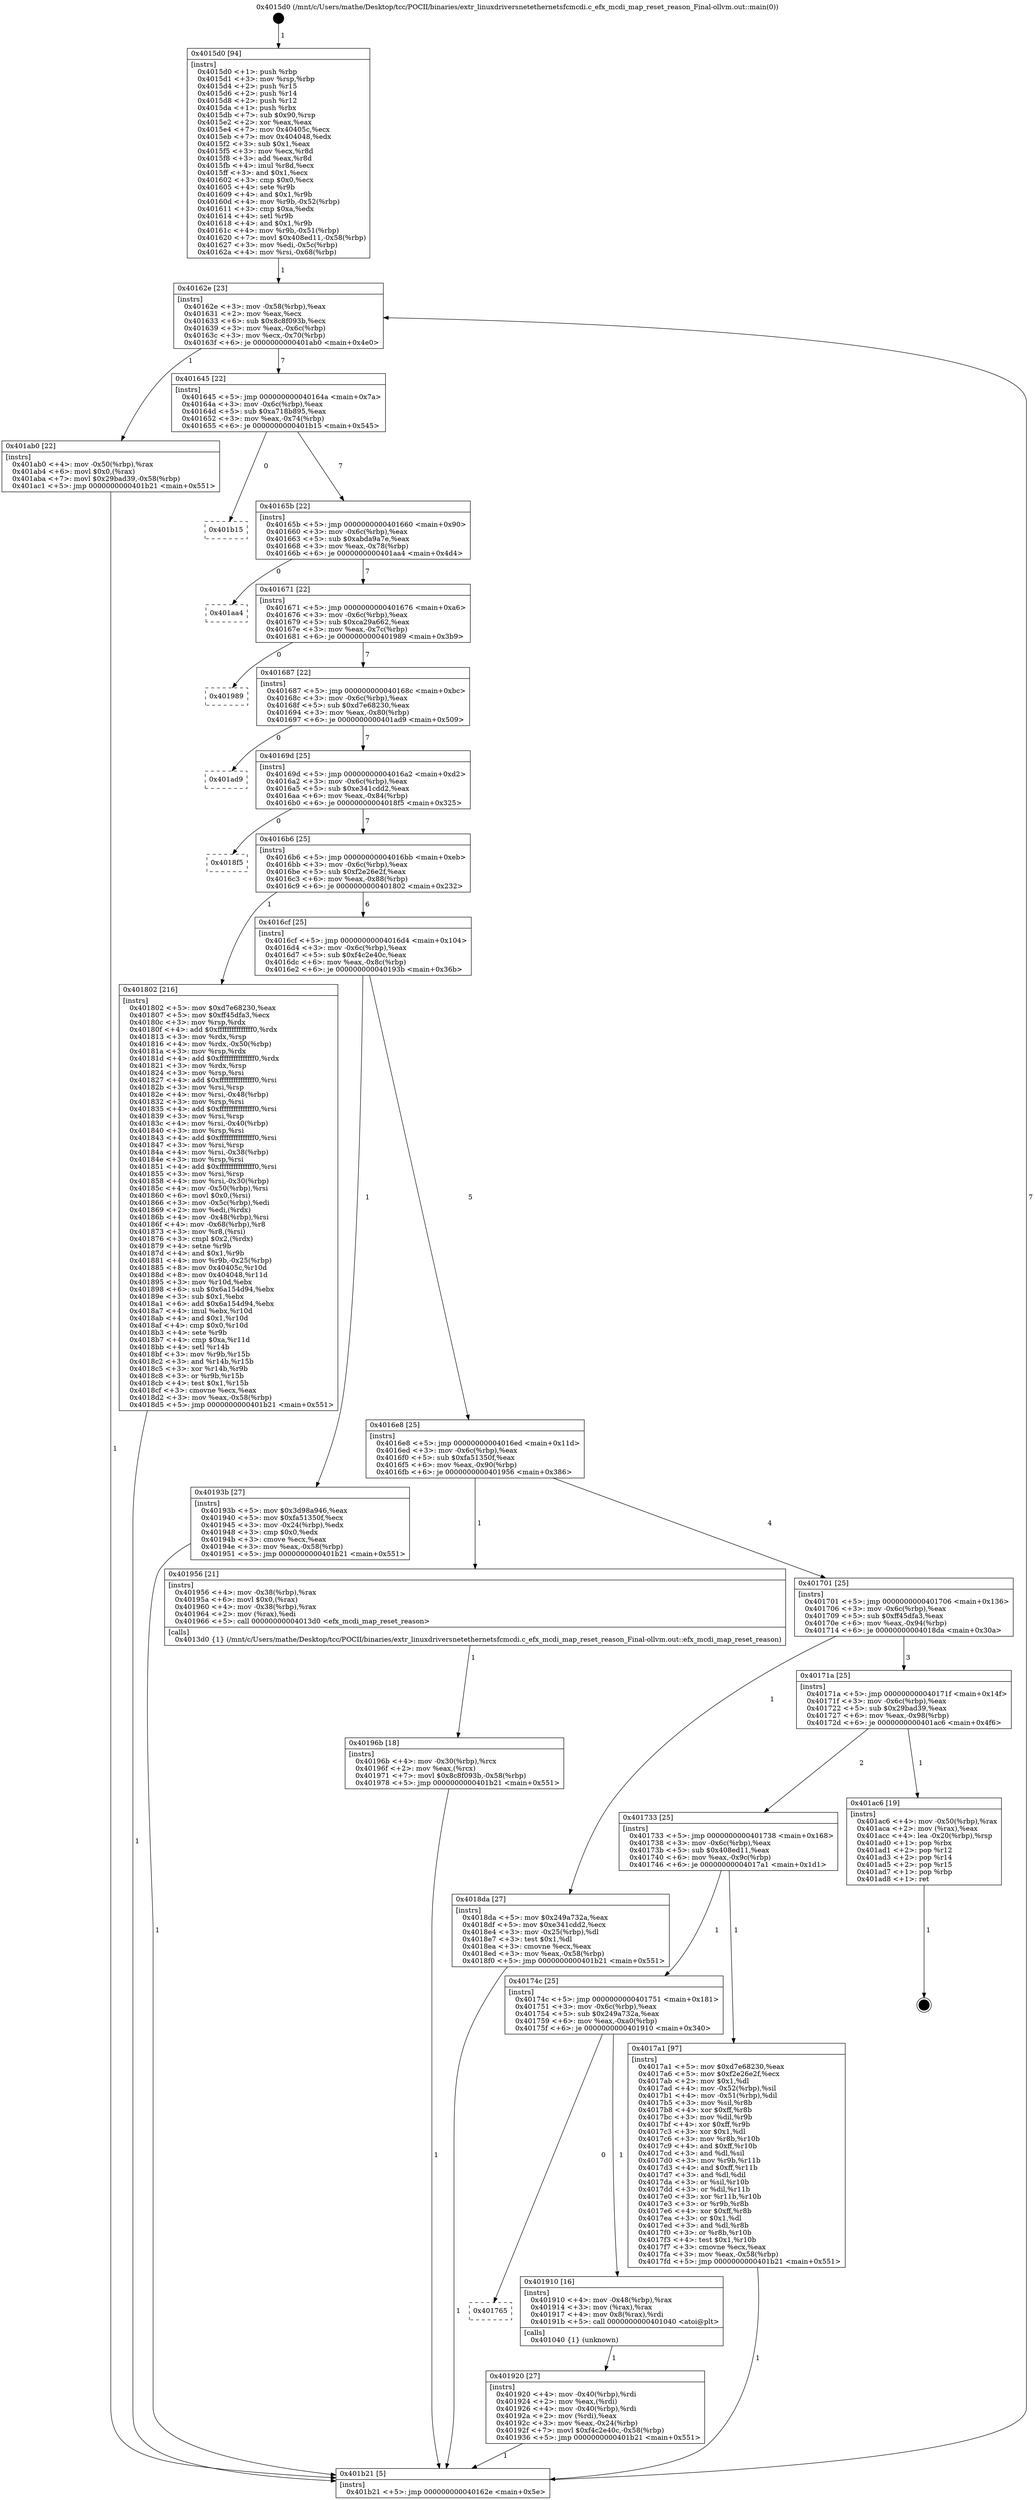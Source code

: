 digraph "0x4015d0" {
  label = "0x4015d0 (/mnt/c/Users/mathe/Desktop/tcc/POCII/binaries/extr_linuxdriversnetethernetsfcmcdi.c_efx_mcdi_map_reset_reason_Final-ollvm.out::main(0))"
  labelloc = "t"
  node[shape=record]

  Entry [label="",width=0.3,height=0.3,shape=circle,fillcolor=black,style=filled]
  "0x40162e" [label="{
     0x40162e [23]\l
     | [instrs]\l
     &nbsp;&nbsp;0x40162e \<+3\>: mov -0x58(%rbp),%eax\l
     &nbsp;&nbsp;0x401631 \<+2\>: mov %eax,%ecx\l
     &nbsp;&nbsp;0x401633 \<+6\>: sub $0x8c8f093b,%ecx\l
     &nbsp;&nbsp;0x401639 \<+3\>: mov %eax,-0x6c(%rbp)\l
     &nbsp;&nbsp;0x40163c \<+3\>: mov %ecx,-0x70(%rbp)\l
     &nbsp;&nbsp;0x40163f \<+6\>: je 0000000000401ab0 \<main+0x4e0\>\l
  }"]
  "0x401ab0" [label="{
     0x401ab0 [22]\l
     | [instrs]\l
     &nbsp;&nbsp;0x401ab0 \<+4\>: mov -0x50(%rbp),%rax\l
     &nbsp;&nbsp;0x401ab4 \<+6\>: movl $0x0,(%rax)\l
     &nbsp;&nbsp;0x401aba \<+7\>: movl $0x29bad39,-0x58(%rbp)\l
     &nbsp;&nbsp;0x401ac1 \<+5\>: jmp 0000000000401b21 \<main+0x551\>\l
  }"]
  "0x401645" [label="{
     0x401645 [22]\l
     | [instrs]\l
     &nbsp;&nbsp;0x401645 \<+5\>: jmp 000000000040164a \<main+0x7a\>\l
     &nbsp;&nbsp;0x40164a \<+3\>: mov -0x6c(%rbp),%eax\l
     &nbsp;&nbsp;0x40164d \<+5\>: sub $0xa718b895,%eax\l
     &nbsp;&nbsp;0x401652 \<+3\>: mov %eax,-0x74(%rbp)\l
     &nbsp;&nbsp;0x401655 \<+6\>: je 0000000000401b15 \<main+0x545\>\l
  }"]
  Exit [label="",width=0.3,height=0.3,shape=circle,fillcolor=black,style=filled,peripheries=2]
  "0x401b15" [label="{
     0x401b15\l
  }", style=dashed]
  "0x40165b" [label="{
     0x40165b [22]\l
     | [instrs]\l
     &nbsp;&nbsp;0x40165b \<+5\>: jmp 0000000000401660 \<main+0x90\>\l
     &nbsp;&nbsp;0x401660 \<+3\>: mov -0x6c(%rbp),%eax\l
     &nbsp;&nbsp;0x401663 \<+5\>: sub $0xabda9a7e,%eax\l
     &nbsp;&nbsp;0x401668 \<+3\>: mov %eax,-0x78(%rbp)\l
     &nbsp;&nbsp;0x40166b \<+6\>: je 0000000000401aa4 \<main+0x4d4\>\l
  }"]
  "0x40196b" [label="{
     0x40196b [18]\l
     | [instrs]\l
     &nbsp;&nbsp;0x40196b \<+4\>: mov -0x30(%rbp),%rcx\l
     &nbsp;&nbsp;0x40196f \<+2\>: mov %eax,(%rcx)\l
     &nbsp;&nbsp;0x401971 \<+7\>: movl $0x8c8f093b,-0x58(%rbp)\l
     &nbsp;&nbsp;0x401978 \<+5\>: jmp 0000000000401b21 \<main+0x551\>\l
  }"]
  "0x401aa4" [label="{
     0x401aa4\l
  }", style=dashed]
  "0x401671" [label="{
     0x401671 [22]\l
     | [instrs]\l
     &nbsp;&nbsp;0x401671 \<+5\>: jmp 0000000000401676 \<main+0xa6\>\l
     &nbsp;&nbsp;0x401676 \<+3\>: mov -0x6c(%rbp),%eax\l
     &nbsp;&nbsp;0x401679 \<+5\>: sub $0xca29a662,%eax\l
     &nbsp;&nbsp;0x40167e \<+3\>: mov %eax,-0x7c(%rbp)\l
     &nbsp;&nbsp;0x401681 \<+6\>: je 0000000000401989 \<main+0x3b9\>\l
  }"]
  "0x401920" [label="{
     0x401920 [27]\l
     | [instrs]\l
     &nbsp;&nbsp;0x401920 \<+4\>: mov -0x40(%rbp),%rdi\l
     &nbsp;&nbsp;0x401924 \<+2\>: mov %eax,(%rdi)\l
     &nbsp;&nbsp;0x401926 \<+4\>: mov -0x40(%rbp),%rdi\l
     &nbsp;&nbsp;0x40192a \<+2\>: mov (%rdi),%eax\l
     &nbsp;&nbsp;0x40192c \<+3\>: mov %eax,-0x24(%rbp)\l
     &nbsp;&nbsp;0x40192f \<+7\>: movl $0xf4c2e40c,-0x58(%rbp)\l
     &nbsp;&nbsp;0x401936 \<+5\>: jmp 0000000000401b21 \<main+0x551\>\l
  }"]
  "0x401989" [label="{
     0x401989\l
  }", style=dashed]
  "0x401687" [label="{
     0x401687 [22]\l
     | [instrs]\l
     &nbsp;&nbsp;0x401687 \<+5\>: jmp 000000000040168c \<main+0xbc\>\l
     &nbsp;&nbsp;0x40168c \<+3\>: mov -0x6c(%rbp),%eax\l
     &nbsp;&nbsp;0x40168f \<+5\>: sub $0xd7e68230,%eax\l
     &nbsp;&nbsp;0x401694 \<+3\>: mov %eax,-0x80(%rbp)\l
     &nbsp;&nbsp;0x401697 \<+6\>: je 0000000000401ad9 \<main+0x509\>\l
  }"]
  "0x401765" [label="{
     0x401765\l
  }", style=dashed]
  "0x401ad9" [label="{
     0x401ad9\l
  }", style=dashed]
  "0x40169d" [label="{
     0x40169d [25]\l
     | [instrs]\l
     &nbsp;&nbsp;0x40169d \<+5\>: jmp 00000000004016a2 \<main+0xd2\>\l
     &nbsp;&nbsp;0x4016a2 \<+3\>: mov -0x6c(%rbp),%eax\l
     &nbsp;&nbsp;0x4016a5 \<+5\>: sub $0xe341cdd2,%eax\l
     &nbsp;&nbsp;0x4016aa \<+6\>: mov %eax,-0x84(%rbp)\l
     &nbsp;&nbsp;0x4016b0 \<+6\>: je 00000000004018f5 \<main+0x325\>\l
  }"]
  "0x401910" [label="{
     0x401910 [16]\l
     | [instrs]\l
     &nbsp;&nbsp;0x401910 \<+4\>: mov -0x48(%rbp),%rax\l
     &nbsp;&nbsp;0x401914 \<+3\>: mov (%rax),%rax\l
     &nbsp;&nbsp;0x401917 \<+4\>: mov 0x8(%rax),%rdi\l
     &nbsp;&nbsp;0x40191b \<+5\>: call 0000000000401040 \<atoi@plt\>\l
     | [calls]\l
     &nbsp;&nbsp;0x401040 \{1\} (unknown)\l
  }"]
  "0x4018f5" [label="{
     0x4018f5\l
  }", style=dashed]
  "0x4016b6" [label="{
     0x4016b6 [25]\l
     | [instrs]\l
     &nbsp;&nbsp;0x4016b6 \<+5\>: jmp 00000000004016bb \<main+0xeb\>\l
     &nbsp;&nbsp;0x4016bb \<+3\>: mov -0x6c(%rbp),%eax\l
     &nbsp;&nbsp;0x4016be \<+5\>: sub $0xf2e26e2f,%eax\l
     &nbsp;&nbsp;0x4016c3 \<+6\>: mov %eax,-0x88(%rbp)\l
     &nbsp;&nbsp;0x4016c9 \<+6\>: je 0000000000401802 \<main+0x232\>\l
  }"]
  "0x4015d0" [label="{
     0x4015d0 [94]\l
     | [instrs]\l
     &nbsp;&nbsp;0x4015d0 \<+1\>: push %rbp\l
     &nbsp;&nbsp;0x4015d1 \<+3\>: mov %rsp,%rbp\l
     &nbsp;&nbsp;0x4015d4 \<+2\>: push %r15\l
     &nbsp;&nbsp;0x4015d6 \<+2\>: push %r14\l
     &nbsp;&nbsp;0x4015d8 \<+2\>: push %r12\l
     &nbsp;&nbsp;0x4015da \<+1\>: push %rbx\l
     &nbsp;&nbsp;0x4015db \<+7\>: sub $0x90,%rsp\l
     &nbsp;&nbsp;0x4015e2 \<+2\>: xor %eax,%eax\l
     &nbsp;&nbsp;0x4015e4 \<+7\>: mov 0x40405c,%ecx\l
     &nbsp;&nbsp;0x4015eb \<+7\>: mov 0x404048,%edx\l
     &nbsp;&nbsp;0x4015f2 \<+3\>: sub $0x1,%eax\l
     &nbsp;&nbsp;0x4015f5 \<+3\>: mov %ecx,%r8d\l
     &nbsp;&nbsp;0x4015f8 \<+3\>: add %eax,%r8d\l
     &nbsp;&nbsp;0x4015fb \<+4\>: imul %r8d,%ecx\l
     &nbsp;&nbsp;0x4015ff \<+3\>: and $0x1,%ecx\l
     &nbsp;&nbsp;0x401602 \<+3\>: cmp $0x0,%ecx\l
     &nbsp;&nbsp;0x401605 \<+4\>: sete %r9b\l
     &nbsp;&nbsp;0x401609 \<+4\>: and $0x1,%r9b\l
     &nbsp;&nbsp;0x40160d \<+4\>: mov %r9b,-0x52(%rbp)\l
     &nbsp;&nbsp;0x401611 \<+3\>: cmp $0xa,%edx\l
     &nbsp;&nbsp;0x401614 \<+4\>: setl %r9b\l
     &nbsp;&nbsp;0x401618 \<+4\>: and $0x1,%r9b\l
     &nbsp;&nbsp;0x40161c \<+4\>: mov %r9b,-0x51(%rbp)\l
     &nbsp;&nbsp;0x401620 \<+7\>: movl $0x408ed11,-0x58(%rbp)\l
     &nbsp;&nbsp;0x401627 \<+3\>: mov %edi,-0x5c(%rbp)\l
     &nbsp;&nbsp;0x40162a \<+4\>: mov %rsi,-0x68(%rbp)\l
  }"]
  "0x401802" [label="{
     0x401802 [216]\l
     | [instrs]\l
     &nbsp;&nbsp;0x401802 \<+5\>: mov $0xd7e68230,%eax\l
     &nbsp;&nbsp;0x401807 \<+5\>: mov $0xff45dfa3,%ecx\l
     &nbsp;&nbsp;0x40180c \<+3\>: mov %rsp,%rdx\l
     &nbsp;&nbsp;0x40180f \<+4\>: add $0xfffffffffffffff0,%rdx\l
     &nbsp;&nbsp;0x401813 \<+3\>: mov %rdx,%rsp\l
     &nbsp;&nbsp;0x401816 \<+4\>: mov %rdx,-0x50(%rbp)\l
     &nbsp;&nbsp;0x40181a \<+3\>: mov %rsp,%rdx\l
     &nbsp;&nbsp;0x40181d \<+4\>: add $0xfffffffffffffff0,%rdx\l
     &nbsp;&nbsp;0x401821 \<+3\>: mov %rdx,%rsp\l
     &nbsp;&nbsp;0x401824 \<+3\>: mov %rsp,%rsi\l
     &nbsp;&nbsp;0x401827 \<+4\>: add $0xfffffffffffffff0,%rsi\l
     &nbsp;&nbsp;0x40182b \<+3\>: mov %rsi,%rsp\l
     &nbsp;&nbsp;0x40182e \<+4\>: mov %rsi,-0x48(%rbp)\l
     &nbsp;&nbsp;0x401832 \<+3\>: mov %rsp,%rsi\l
     &nbsp;&nbsp;0x401835 \<+4\>: add $0xfffffffffffffff0,%rsi\l
     &nbsp;&nbsp;0x401839 \<+3\>: mov %rsi,%rsp\l
     &nbsp;&nbsp;0x40183c \<+4\>: mov %rsi,-0x40(%rbp)\l
     &nbsp;&nbsp;0x401840 \<+3\>: mov %rsp,%rsi\l
     &nbsp;&nbsp;0x401843 \<+4\>: add $0xfffffffffffffff0,%rsi\l
     &nbsp;&nbsp;0x401847 \<+3\>: mov %rsi,%rsp\l
     &nbsp;&nbsp;0x40184a \<+4\>: mov %rsi,-0x38(%rbp)\l
     &nbsp;&nbsp;0x40184e \<+3\>: mov %rsp,%rsi\l
     &nbsp;&nbsp;0x401851 \<+4\>: add $0xfffffffffffffff0,%rsi\l
     &nbsp;&nbsp;0x401855 \<+3\>: mov %rsi,%rsp\l
     &nbsp;&nbsp;0x401858 \<+4\>: mov %rsi,-0x30(%rbp)\l
     &nbsp;&nbsp;0x40185c \<+4\>: mov -0x50(%rbp),%rsi\l
     &nbsp;&nbsp;0x401860 \<+6\>: movl $0x0,(%rsi)\l
     &nbsp;&nbsp;0x401866 \<+3\>: mov -0x5c(%rbp),%edi\l
     &nbsp;&nbsp;0x401869 \<+2\>: mov %edi,(%rdx)\l
     &nbsp;&nbsp;0x40186b \<+4\>: mov -0x48(%rbp),%rsi\l
     &nbsp;&nbsp;0x40186f \<+4\>: mov -0x68(%rbp),%r8\l
     &nbsp;&nbsp;0x401873 \<+3\>: mov %r8,(%rsi)\l
     &nbsp;&nbsp;0x401876 \<+3\>: cmpl $0x2,(%rdx)\l
     &nbsp;&nbsp;0x401879 \<+4\>: setne %r9b\l
     &nbsp;&nbsp;0x40187d \<+4\>: and $0x1,%r9b\l
     &nbsp;&nbsp;0x401881 \<+4\>: mov %r9b,-0x25(%rbp)\l
     &nbsp;&nbsp;0x401885 \<+8\>: mov 0x40405c,%r10d\l
     &nbsp;&nbsp;0x40188d \<+8\>: mov 0x404048,%r11d\l
     &nbsp;&nbsp;0x401895 \<+3\>: mov %r10d,%ebx\l
     &nbsp;&nbsp;0x401898 \<+6\>: sub $0x6a154d94,%ebx\l
     &nbsp;&nbsp;0x40189e \<+3\>: sub $0x1,%ebx\l
     &nbsp;&nbsp;0x4018a1 \<+6\>: add $0x6a154d94,%ebx\l
     &nbsp;&nbsp;0x4018a7 \<+4\>: imul %ebx,%r10d\l
     &nbsp;&nbsp;0x4018ab \<+4\>: and $0x1,%r10d\l
     &nbsp;&nbsp;0x4018af \<+4\>: cmp $0x0,%r10d\l
     &nbsp;&nbsp;0x4018b3 \<+4\>: sete %r9b\l
     &nbsp;&nbsp;0x4018b7 \<+4\>: cmp $0xa,%r11d\l
     &nbsp;&nbsp;0x4018bb \<+4\>: setl %r14b\l
     &nbsp;&nbsp;0x4018bf \<+3\>: mov %r9b,%r15b\l
     &nbsp;&nbsp;0x4018c2 \<+3\>: and %r14b,%r15b\l
     &nbsp;&nbsp;0x4018c5 \<+3\>: xor %r14b,%r9b\l
     &nbsp;&nbsp;0x4018c8 \<+3\>: or %r9b,%r15b\l
     &nbsp;&nbsp;0x4018cb \<+4\>: test $0x1,%r15b\l
     &nbsp;&nbsp;0x4018cf \<+3\>: cmovne %ecx,%eax\l
     &nbsp;&nbsp;0x4018d2 \<+3\>: mov %eax,-0x58(%rbp)\l
     &nbsp;&nbsp;0x4018d5 \<+5\>: jmp 0000000000401b21 \<main+0x551\>\l
  }"]
  "0x4016cf" [label="{
     0x4016cf [25]\l
     | [instrs]\l
     &nbsp;&nbsp;0x4016cf \<+5\>: jmp 00000000004016d4 \<main+0x104\>\l
     &nbsp;&nbsp;0x4016d4 \<+3\>: mov -0x6c(%rbp),%eax\l
     &nbsp;&nbsp;0x4016d7 \<+5\>: sub $0xf4c2e40c,%eax\l
     &nbsp;&nbsp;0x4016dc \<+6\>: mov %eax,-0x8c(%rbp)\l
     &nbsp;&nbsp;0x4016e2 \<+6\>: je 000000000040193b \<main+0x36b\>\l
  }"]
  "0x401b21" [label="{
     0x401b21 [5]\l
     | [instrs]\l
     &nbsp;&nbsp;0x401b21 \<+5\>: jmp 000000000040162e \<main+0x5e\>\l
  }"]
  "0x40193b" [label="{
     0x40193b [27]\l
     | [instrs]\l
     &nbsp;&nbsp;0x40193b \<+5\>: mov $0x3d98a946,%eax\l
     &nbsp;&nbsp;0x401940 \<+5\>: mov $0xfa51350f,%ecx\l
     &nbsp;&nbsp;0x401945 \<+3\>: mov -0x24(%rbp),%edx\l
     &nbsp;&nbsp;0x401948 \<+3\>: cmp $0x0,%edx\l
     &nbsp;&nbsp;0x40194b \<+3\>: cmove %ecx,%eax\l
     &nbsp;&nbsp;0x40194e \<+3\>: mov %eax,-0x58(%rbp)\l
     &nbsp;&nbsp;0x401951 \<+5\>: jmp 0000000000401b21 \<main+0x551\>\l
  }"]
  "0x4016e8" [label="{
     0x4016e8 [25]\l
     | [instrs]\l
     &nbsp;&nbsp;0x4016e8 \<+5\>: jmp 00000000004016ed \<main+0x11d\>\l
     &nbsp;&nbsp;0x4016ed \<+3\>: mov -0x6c(%rbp),%eax\l
     &nbsp;&nbsp;0x4016f0 \<+5\>: sub $0xfa51350f,%eax\l
     &nbsp;&nbsp;0x4016f5 \<+6\>: mov %eax,-0x90(%rbp)\l
     &nbsp;&nbsp;0x4016fb \<+6\>: je 0000000000401956 \<main+0x386\>\l
  }"]
  "0x40174c" [label="{
     0x40174c [25]\l
     | [instrs]\l
     &nbsp;&nbsp;0x40174c \<+5\>: jmp 0000000000401751 \<main+0x181\>\l
     &nbsp;&nbsp;0x401751 \<+3\>: mov -0x6c(%rbp),%eax\l
     &nbsp;&nbsp;0x401754 \<+5\>: sub $0x249a732a,%eax\l
     &nbsp;&nbsp;0x401759 \<+6\>: mov %eax,-0xa0(%rbp)\l
     &nbsp;&nbsp;0x40175f \<+6\>: je 0000000000401910 \<main+0x340\>\l
  }"]
  "0x401956" [label="{
     0x401956 [21]\l
     | [instrs]\l
     &nbsp;&nbsp;0x401956 \<+4\>: mov -0x38(%rbp),%rax\l
     &nbsp;&nbsp;0x40195a \<+6\>: movl $0x0,(%rax)\l
     &nbsp;&nbsp;0x401960 \<+4\>: mov -0x38(%rbp),%rax\l
     &nbsp;&nbsp;0x401964 \<+2\>: mov (%rax),%edi\l
     &nbsp;&nbsp;0x401966 \<+5\>: call 00000000004013d0 \<efx_mcdi_map_reset_reason\>\l
     | [calls]\l
     &nbsp;&nbsp;0x4013d0 \{1\} (/mnt/c/Users/mathe/Desktop/tcc/POCII/binaries/extr_linuxdriversnetethernetsfcmcdi.c_efx_mcdi_map_reset_reason_Final-ollvm.out::efx_mcdi_map_reset_reason)\l
  }"]
  "0x401701" [label="{
     0x401701 [25]\l
     | [instrs]\l
     &nbsp;&nbsp;0x401701 \<+5\>: jmp 0000000000401706 \<main+0x136\>\l
     &nbsp;&nbsp;0x401706 \<+3\>: mov -0x6c(%rbp),%eax\l
     &nbsp;&nbsp;0x401709 \<+5\>: sub $0xff45dfa3,%eax\l
     &nbsp;&nbsp;0x40170e \<+6\>: mov %eax,-0x94(%rbp)\l
     &nbsp;&nbsp;0x401714 \<+6\>: je 00000000004018da \<main+0x30a\>\l
  }"]
  "0x4017a1" [label="{
     0x4017a1 [97]\l
     | [instrs]\l
     &nbsp;&nbsp;0x4017a1 \<+5\>: mov $0xd7e68230,%eax\l
     &nbsp;&nbsp;0x4017a6 \<+5\>: mov $0xf2e26e2f,%ecx\l
     &nbsp;&nbsp;0x4017ab \<+2\>: mov $0x1,%dl\l
     &nbsp;&nbsp;0x4017ad \<+4\>: mov -0x52(%rbp),%sil\l
     &nbsp;&nbsp;0x4017b1 \<+4\>: mov -0x51(%rbp),%dil\l
     &nbsp;&nbsp;0x4017b5 \<+3\>: mov %sil,%r8b\l
     &nbsp;&nbsp;0x4017b8 \<+4\>: xor $0xff,%r8b\l
     &nbsp;&nbsp;0x4017bc \<+3\>: mov %dil,%r9b\l
     &nbsp;&nbsp;0x4017bf \<+4\>: xor $0xff,%r9b\l
     &nbsp;&nbsp;0x4017c3 \<+3\>: xor $0x1,%dl\l
     &nbsp;&nbsp;0x4017c6 \<+3\>: mov %r8b,%r10b\l
     &nbsp;&nbsp;0x4017c9 \<+4\>: and $0xff,%r10b\l
     &nbsp;&nbsp;0x4017cd \<+3\>: and %dl,%sil\l
     &nbsp;&nbsp;0x4017d0 \<+3\>: mov %r9b,%r11b\l
     &nbsp;&nbsp;0x4017d3 \<+4\>: and $0xff,%r11b\l
     &nbsp;&nbsp;0x4017d7 \<+3\>: and %dl,%dil\l
     &nbsp;&nbsp;0x4017da \<+3\>: or %sil,%r10b\l
     &nbsp;&nbsp;0x4017dd \<+3\>: or %dil,%r11b\l
     &nbsp;&nbsp;0x4017e0 \<+3\>: xor %r11b,%r10b\l
     &nbsp;&nbsp;0x4017e3 \<+3\>: or %r9b,%r8b\l
     &nbsp;&nbsp;0x4017e6 \<+4\>: xor $0xff,%r8b\l
     &nbsp;&nbsp;0x4017ea \<+3\>: or $0x1,%dl\l
     &nbsp;&nbsp;0x4017ed \<+3\>: and %dl,%r8b\l
     &nbsp;&nbsp;0x4017f0 \<+3\>: or %r8b,%r10b\l
     &nbsp;&nbsp;0x4017f3 \<+4\>: test $0x1,%r10b\l
     &nbsp;&nbsp;0x4017f7 \<+3\>: cmovne %ecx,%eax\l
     &nbsp;&nbsp;0x4017fa \<+3\>: mov %eax,-0x58(%rbp)\l
     &nbsp;&nbsp;0x4017fd \<+5\>: jmp 0000000000401b21 \<main+0x551\>\l
  }"]
  "0x4018da" [label="{
     0x4018da [27]\l
     | [instrs]\l
     &nbsp;&nbsp;0x4018da \<+5\>: mov $0x249a732a,%eax\l
     &nbsp;&nbsp;0x4018df \<+5\>: mov $0xe341cdd2,%ecx\l
     &nbsp;&nbsp;0x4018e4 \<+3\>: mov -0x25(%rbp),%dl\l
     &nbsp;&nbsp;0x4018e7 \<+3\>: test $0x1,%dl\l
     &nbsp;&nbsp;0x4018ea \<+3\>: cmovne %ecx,%eax\l
     &nbsp;&nbsp;0x4018ed \<+3\>: mov %eax,-0x58(%rbp)\l
     &nbsp;&nbsp;0x4018f0 \<+5\>: jmp 0000000000401b21 \<main+0x551\>\l
  }"]
  "0x40171a" [label="{
     0x40171a [25]\l
     | [instrs]\l
     &nbsp;&nbsp;0x40171a \<+5\>: jmp 000000000040171f \<main+0x14f\>\l
     &nbsp;&nbsp;0x40171f \<+3\>: mov -0x6c(%rbp),%eax\l
     &nbsp;&nbsp;0x401722 \<+5\>: sub $0x29bad39,%eax\l
     &nbsp;&nbsp;0x401727 \<+6\>: mov %eax,-0x98(%rbp)\l
     &nbsp;&nbsp;0x40172d \<+6\>: je 0000000000401ac6 \<main+0x4f6\>\l
  }"]
  "0x401733" [label="{
     0x401733 [25]\l
     | [instrs]\l
     &nbsp;&nbsp;0x401733 \<+5\>: jmp 0000000000401738 \<main+0x168\>\l
     &nbsp;&nbsp;0x401738 \<+3\>: mov -0x6c(%rbp),%eax\l
     &nbsp;&nbsp;0x40173b \<+5\>: sub $0x408ed11,%eax\l
     &nbsp;&nbsp;0x401740 \<+6\>: mov %eax,-0x9c(%rbp)\l
     &nbsp;&nbsp;0x401746 \<+6\>: je 00000000004017a1 \<main+0x1d1\>\l
  }"]
  "0x401ac6" [label="{
     0x401ac6 [19]\l
     | [instrs]\l
     &nbsp;&nbsp;0x401ac6 \<+4\>: mov -0x50(%rbp),%rax\l
     &nbsp;&nbsp;0x401aca \<+2\>: mov (%rax),%eax\l
     &nbsp;&nbsp;0x401acc \<+4\>: lea -0x20(%rbp),%rsp\l
     &nbsp;&nbsp;0x401ad0 \<+1\>: pop %rbx\l
     &nbsp;&nbsp;0x401ad1 \<+2\>: pop %r12\l
     &nbsp;&nbsp;0x401ad3 \<+2\>: pop %r14\l
     &nbsp;&nbsp;0x401ad5 \<+2\>: pop %r15\l
     &nbsp;&nbsp;0x401ad7 \<+1\>: pop %rbp\l
     &nbsp;&nbsp;0x401ad8 \<+1\>: ret\l
  }"]
  Entry -> "0x4015d0" [label=" 1"]
  "0x40162e" -> "0x401ab0" [label=" 1"]
  "0x40162e" -> "0x401645" [label=" 7"]
  "0x401ac6" -> Exit [label=" 1"]
  "0x401645" -> "0x401b15" [label=" 0"]
  "0x401645" -> "0x40165b" [label=" 7"]
  "0x401ab0" -> "0x401b21" [label=" 1"]
  "0x40165b" -> "0x401aa4" [label=" 0"]
  "0x40165b" -> "0x401671" [label=" 7"]
  "0x40196b" -> "0x401b21" [label=" 1"]
  "0x401671" -> "0x401989" [label=" 0"]
  "0x401671" -> "0x401687" [label=" 7"]
  "0x401956" -> "0x40196b" [label=" 1"]
  "0x401687" -> "0x401ad9" [label=" 0"]
  "0x401687" -> "0x40169d" [label=" 7"]
  "0x40193b" -> "0x401b21" [label=" 1"]
  "0x40169d" -> "0x4018f5" [label=" 0"]
  "0x40169d" -> "0x4016b6" [label=" 7"]
  "0x401920" -> "0x401b21" [label=" 1"]
  "0x4016b6" -> "0x401802" [label=" 1"]
  "0x4016b6" -> "0x4016cf" [label=" 6"]
  "0x40174c" -> "0x401765" [label=" 0"]
  "0x4016cf" -> "0x40193b" [label=" 1"]
  "0x4016cf" -> "0x4016e8" [label=" 5"]
  "0x40174c" -> "0x401910" [label=" 1"]
  "0x4016e8" -> "0x401956" [label=" 1"]
  "0x4016e8" -> "0x401701" [label=" 4"]
  "0x401910" -> "0x401920" [label=" 1"]
  "0x401701" -> "0x4018da" [label=" 1"]
  "0x401701" -> "0x40171a" [label=" 3"]
  "0x4018da" -> "0x401b21" [label=" 1"]
  "0x40171a" -> "0x401ac6" [label=" 1"]
  "0x40171a" -> "0x401733" [label=" 2"]
  "0x401802" -> "0x401b21" [label=" 1"]
  "0x401733" -> "0x4017a1" [label=" 1"]
  "0x401733" -> "0x40174c" [label=" 1"]
  "0x4017a1" -> "0x401b21" [label=" 1"]
  "0x4015d0" -> "0x40162e" [label=" 1"]
  "0x401b21" -> "0x40162e" [label=" 7"]
}
